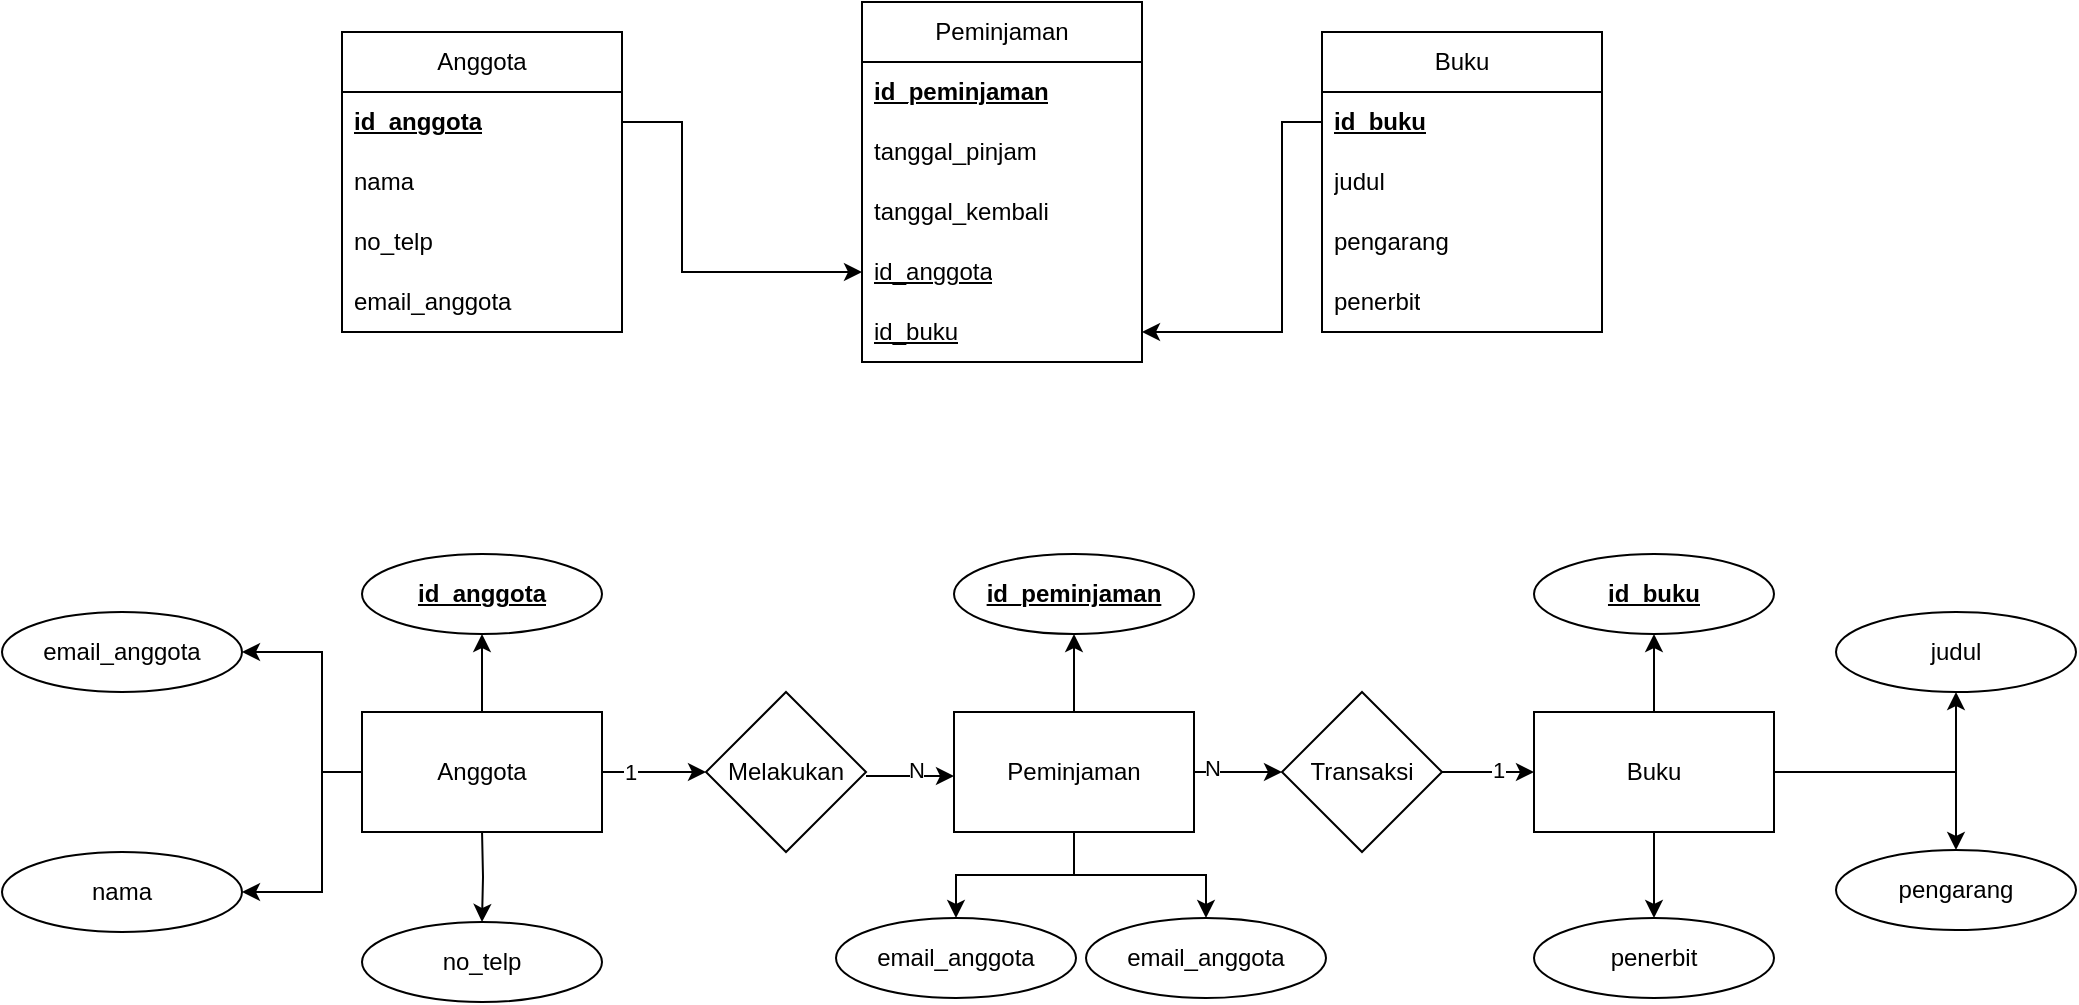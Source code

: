 <mxfile version="28.2.7">
  <diagram name="Page-1" id="QbKczEGgD0qj6rreZNLG">
    <mxGraphModel dx="2240" dy="846" grid="1" gridSize="10" guides="1" tooltips="1" connect="1" arrows="1" fold="1" page="1" pageScale="1" pageWidth="1100" pageHeight="850" math="0" shadow="0">
      <root>
        <mxCell id="0" />
        <mxCell id="1" parent="0" />
        <mxCell id="1R9RX3AhEyXm8f2iCuX_-34" value="" style="edgeStyle=orthogonalEdgeStyle;rounded=0;orthogonalLoop=1;jettySize=auto;html=1;entryX=0;entryY=0.5;entryDx=0;entryDy=0;exitX=1;exitY=0.5;exitDx=0;exitDy=0;" parent="1" source="1R9RX3AhEyXm8f2iCuX_-3" target="1R9RX3AhEyXm8f2iCuX_-28" edge="1">
          <mxGeometry relative="1" as="geometry">
            <mxPoint x="270" y="250" as="sourcePoint" />
            <mxPoint x="370" y="295" as="targetPoint" />
            <Array as="points">
              <mxPoint x="280" y="185" />
              <mxPoint x="280" y="260" />
            </Array>
          </mxGeometry>
        </mxCell>
        <mxCell id="1R9RX3AhEyXm8f2iCuX_-2" value="Anggota" style="swimlane;fontStyle=0;childLayout=stackLayout;horizontal=1;startSize=30;horizontalStack=0;resizeParent=1;resizeParentMax=0;resizeLast=0;collapsible=1;marginBottom=0;whiteSpace=wrap;html=1;" parent="1" vertex="1">
          <mxGeometry x="110" y="140" width="140" height="150" as="geometry" />
        </mxCell>
        <mxCell id="1R9RX3AhEyXm8f2iCuX_-3" value="&lt;u&gt;&lt;b&gt;id_anggota&lt;/b&gt;&lt;/u&gt;" style="text;strokeColor=none;fillColor=none;align=left;verticalAlign=middle;spacingLeft=4;spacingRight=4;overflow=hidden;points=[[0,0.5],[1,0.5]];portConstraint=eastwest;rotatable=0;whiteSpace=wrap;html=1;" parent="1R9RX3AhEyXm8f2iCuX_-2" vertex="1">
          <mxGeometry y="30" width="140" height="30" as="geometry" />
        </mxCell>
        <mxCell id="1R9RX3AhEyXm8f2iCuX_-4" value="nama" style="text;strokeColor=none;fillColor=none;align=left;verticalAlign=middle;spacingLeft=4;spacingRight=4;overflow=hidden;points=[[0,0.5],[1,0.5]];portConstraint=eastwest;rotatable=0;whiteSpace=wrap;html=1;" parent="1R9RX3AhEyXm8f2iCuX_-2" vertex="1">
          <mxGeometry y="60" width="140" height="30" as="geometry" />
        </mxCell>
        <mxCell id="1R9RX3AhEyXm8f2iCuX_-5" value="no_telp" style="text;strokeColor=none;fillColor=none;align=left;verticalAlign=middle;spacingLeft=4;spacingRight=4;overflow=hidden;points=[[0,0.5],[1,0.5]];portConstraint=eastwest;rotatable=0;whiteSpace=wrap;html=1;" parent="1R9RX3AhEyXm8f2iCuX_-2" vertex="1">
          <mxGeometry y="90" width="140" height="30" as="geometry" />
        </mxCell>
        <mxCell id="1R9RX3AhEyXm8f2iCuX_-22" value="email_anggota" style="text;strokeColor=none;fillColor=none;align=left;verticalAlign=middle;spacingLeft=4;spacingRight=4;overflow=hidden;points=[[0,0.5],[1,0.5]];portConstraint=eastwest;rotatable=0;whiteSpace=wrap;html=1;" parent="1R9RX3AhEyXm8f2iCuX_-2" vertex="1">
          <mxGeometry y="120" width="140" height="30" as="geometry" />
        </mxCell>
        <mxCell id="1R9RX3AhEyXm8f2iCuX_-13" value="Buku" style="swimlane;fontStyle=0;childLayout=stackLayout;horizontal=1;startSize=30;horizontalStack=0;resizeParent=1;resizeParentMax=0;resizeLast=0;collapsible=1;marginBottom=0;whiteSpace=wrap;html=1;" parent="1" vertex="1">
          <mxGeometry x="600" y="140" width="140" height="150" as="geometry" />
        </mxCell>
        <mxCell id="1R9RX3AhEyXm8f2iCuX_-14" value="&lt;u&gt;&lt;b&gt;id_buku&lt;/b&gt;&lt;/u&gt;" style="text;strokeColor=none;fillColor=none;align=left;verticalAlign=middle;spacingLeft=4;spacingRight=4;overflow=hidden;points=[[0,0.5],[1,0.5]];portConstraint=eastwest;rotatable=0;whiteSpace=wrap;html=1;" parent="1R9RX3AhEyXm8f2iCuX_-13" vertex="1">
          <mxGeometry y="30" width="140" height="30" as="geometry" />
        </mxCell>
        <mxCell id="1R9RX3AhEyXm8f2iCuX_-15" value="judul" style="text;strokeColor=none;fillColor=none;align=left;verticalAlign=middle;spacingLeft=4;spacingRight=4;overflow=hidden;points=[[0,0.5],[1,0.5]];portConstraint=eastwest;rotatable=0;whiteSpace=wrap;html=1;" parent="1R9RX3AhEyXm8f2iCuX_-13" vertex="1">
          <mxGeometry y="60" width="140" height="30" as="geometry" />
        </mxCell>
        <mxCell id="1R9RX3AhEyXm8f2iCuX_-16" value="pengarang" style="text;strokeColor=none;fillColor=none;align=left;verticalAlign=middle;spacingLeft=4;spacingRight=4;overflow=hidden;points=[[0,0.5],[1,0.5]];portConstraint=eastwest;rotatable=0;whiteSpace=wrap;html=1;" parent="1R9RX3AhEyXm8f2iCuX_-13" vertex="1">
          <mxGeometry y="90" width="140" height="30" as="geometry" />
        </mxCell>
        <mxCell id="1R9RX3AhEyXm8f2iCuX_-23" value="penerbit" style="text;strokeColor=none;fillColor=none;align=left;verticalAlign=middle;spacingLeft=4;spacingRight=4;overflow=hidden;points=[[0,0.5],[1,0.5]];portConstraint=eastwest;rotatable=0;whiteSpace=wrap;html=1;" parent="1R9RX3AhEyXm8f2iCuX_-13" vertex="1">
          <mxGeometry y="120" width="140" height="30" as="geometry" />
        </mxCell>
        <mxCell id="1R9RX3AhEyXm8f2iCuX_-24" value="Peminjaman" style="swimlane;fontStyle=0;childLayout=stackLayout;horizontal=1;startSize=30;horizontalStack=0;resizeParent=1;resizeParentMax=0;resizeLast=0;collapsible=1;marginBottom=0;whiteSpace=wrap;html=1;" parent="1" vertex="1">
          <mxGeometry x="370" y="125" width="140" height="180" as="geometry" />
        </mxCell>
        <mxCell id="1R9RX3AhEyXm8f2iCuX_-25" value="&lt;u&gt;&lt;b&gt;id_peminjaman&lt;/b&gt;&lt;/u&gt;" style="text;strokeColor=none;fillColor=none;align=left;verticalAlign=middle;spacingLeft=4;spacingRight=4;overflow=hidden;points=[[0,0.5],[1,0.5]];portConstraint=eastwest;rotatable=0;whiteSpace=wrap;html=1;" parent="1R9RX3AhEyXm8f2iCuX_-24" vertex="1">
          <mxGeometry y="30" width="140" height="30" as="geometry" />
        </mxCell>
        <mxCell id="1R9RX3AhEyXm8f2iCuX_-26" value="tanggal_pinjam" style="text;strokeColor=none;fillColor=none;align=left;verticalAlign=middle;spacingLeft=4;spacingRight=4;overflow=hidden;points=[[0,0.5],[1,0.5]];portConstraint=eastwest;rotatable=0;whiteSpace=wrap;html=1;" parent="1R9RX3AhEyXm8f2iCuX_-24" vertex="1">
          <mxGeometry y="60" width="140" height="30" as="geometry" />
        </mxCell>
        <mxCell id="1R9RX3AhEyXm8f2iCuX_-27" value="tanggal_kembali" style="text;strokeColor=none;fillColor=none;align=left;verticalAlign=middle;spacingLeft=4;spacingRight=4;overflow=hidden;points=[[0,0.5],[1,0.5]];portConstraint=eastwest;rotatable=0;whiteSpace=wrap;html=1;" parent="1R9RX3AhEyXm8f2iCuX_-24" vertex="1">
          <mxGeometry y="90" width="140" height="30" as="geometry" />
        </mxCell>
        <mxCell id="1R9RX3AhEyXm8f2iCuX_-28" value="&lt;u&gt;id_anggota&lt;/u&gt;" style="text;strokeColor=none;fillColor=none;align=left;verticalAlign=middle;spacingLeft=4;spacingRight=4;overflow=hidden;points=[[0,0.5],[1,0.5]];portConstraint=eastwest;rotatable=0;whiteSpace=wrap;html=1;" parent="1R9RX3AhEyXm8f2iCuX_-24" vertex="1">
          <mxGeometry y="120" width="140" height="30" as="geometry" />
        </mxCell>
        <mxCell id="1R9RX3AhEyXm8f2iCuX_-30" value="&lt;u&gt;id_buku&lt;/u&gt;" style="text;strokeColor=none;fillColor=none;align=left;verticalAlign=middle;spacingLeft=4;spacingRight=4;overflow=hidden;points=[[0,0.5],[1,0.5]];portConstraint=eastwest;rotatable=0;whiteSpace=wrap;html=1;" parent="1R9RX3AhEyXm8f2iCuX_-24" vertex="1">
          <mxGeometry y="150" width="140" height="30" as="geometry" />
        </mxCell>
        <mxCell id="1R9RX3AhEyXm8f2iCuX_-36" value="" style="edgeStyle=orthogonalEdgeStyle;rounded=0;orthogonalLoop=1;jettySize=auto;html=1;entryX=1;entryY=0.5;entryDx=0;entryDy=0;exitX=0;exitY=0.5;exitDx=0;exitDy=0;" parent="1" source="1R9RX3AhEyXm8f2iCuX_-14" target="1R9RX3AhEyXm8f2iCuX_-30" edge="1">
          <mxGeometry relative="1" as="geometry">
            <Array as="points">
              <mxPoint x="580" y="185" />
              <mxPoint x="580" y="290" />
            </Array>
          </mxGeometry>
        </mxCell>
        <mxCell id="1R9RX3AhEyXm8f2iCuX_-49" style="edgeStyle=orthogonalEdgeStyle;rounded=0;orthogonalLoop=1;jettySize=auto;html=1;entryX=1;entryY=0.5;entryDx=0;entryDy=0;" parent="1" source="1R9RX3AhEyXm8f2iCuX_-40" target="1R9RX3AhEyXm8f2iCuX_-43" edge="1">
          <mxGeometry relative="1" as="geometry">
            <Array as="points">
              <mxPoint x="100" y="510" />
              <mxPoint x="100" y="450" />
            </Array>
          </mxGeometry>
        </mxCell>
        <mxCell id="1R9RX3AhEyXm8f2iCuX_-50" style="edgeStyle=orthogonalEdgeStyle;rounded=0;orthogonalLoop=1;jettySize=auto;html=1;entryX=1;entryY=0.5;entryDx=0;entryDy=0;exitX=0;exitY=0.5;exitDx=0;exitDy=0;" parent="1" source="1R9RX3AhEyXm8f2iCuX_-40" target="1R9RX3AhEyXm8f2iCuX_-46" edge="1">
          <mxGeometry relative="1" as="geometry">
            <Array as="points">
              <mxPoint x="100" y="510" />
              <mxPoint x="100" y="570" />
            </Array>
          </mxGeometry>
        </mxCell>
        <mxCell id="1R9RX3AhEyXm8f2iCuX_-52" style="edgeStyle=orthogonalEdgeStyle;rounded=0;orthogonalLoop=1;jettySize=auto;html=1;entryX=0.5;entryY=0;entryDx=0;entryDy=0;exitX=0.5;exitY=1;exitDx=0;exitDy=0;" parent="1" target="1R9RX3AhEyXm8f2iCuX_-47" edge="1">
          <mxGeometry relative="1" as="geometry">
            <mxPoint x="180" y="539" as="sourcePoint" />
            <mxPoint x="180" y="598" as="targetPoint" />
            <Array as="points" />
          </mxGeometry>
        </mxCell>
        <mxCell id="1R9RX3AhEyXm8f2iCuX_-53" style="edgeStyle=orthogonalEdgeStyle;rounded=0;orthogonalLoop=1;jettySize=auto;html=1;entryX=0.5;entryY=1;entryDx=0;entryDy=0;" parent="1" source="1R9RX3AhEyXm8f2iCuX_-40" target="1R9RX3AhEyXm8f2iCuX_-48" edge="1">
          <mxGeometry relative="1" as="geometry">
            <Array as="points">
              <mxPoint x="180" y="510" />
              <mxPoint x="180" y="430" />
            </Array>
          </mxGeometry>
        </mxCell>
        <mxCell id="1R9RX3AhEyXm8f2iCuX_-56" value="" style="edgeStyle=orthogonalEdgeStyle;rounded=0;orthogonalLoop=1;jettySize=auto;html=1;" parent="1" source="1R9RX3AhEyXm8f2iCuX_-40" target="1R9RX3AhEyXm8f2iCuX_-55" edge="1">
          <mxGeometry relative="1" as="geometry" />
        </mxCell>
        <mxCell id="1R9RX3AhEyXm8f2iCuX_-58" value="1" style="edgeLabel;html=1;align=center;verticalAlign=middle;resizable=0;points=[];" parent="1R9RX3AhEyXm8f2iCuX_-56" vertex="1" connectable="0">
          <mxGeometry x="-0.462" relative="1" as="geometry">
            <mxPoint as="offset" />
          </mxGeometry>
        </mxCell>
        <mxCell id="1R9RX3AhEyXm8f2iCuX_-40" value="Anggota" style="rounded=0;whiteSpace=wrap;html=1;" parent="1" vertex="1">
          <mxGeometry x="120" y="480" width="120" height="60" as="geometry" />
        </mxCell>
        <mxCell id="1R9RX3AhEyXm8f2iCuX_-63" value="" style="edgeStyle=orthogonalEdgeStyle;rounded=0;orthogonalLoop=1;jettySize=auto;html=1;" parent="1" source="1R9RX3AhEyXm8f2iCuX_-41" target="1R9RX3AhEyXm8f2iCuX_-54" edge="1">
          <mxGeometry relative="1" as="geometry" />
        </mxCell>
        <mxCell id="1R9RX3AhEyXm8f2iCuX_-64" value="" style="edgeStyle=orthogonalEdgeStyle;rounded=0;orthogonalLoop=1;jettySize=auto;html=1;" parent="1" source="1R9RX3AhEyXm8f2iCuX_-41" target="1R9RX3AhEyXm8f2iCuX_-62" edge="1">
          <mxGeometry relative="1" as="geometry" />
        </mxCell>
        <mxCell id="1R9RX3AhEyXm8f2iCuX_-65" style="edgeStyle=orthogonalEdgeStyle;rounded=0;orthogonalLoop=1;jettySize=auto;html=1;entryX=0.5;entryY=0;entryDx=0;entryDy=0;" parent="1" source="1R9RX3AhEyXm8f2iCuX_-41" target="1R9RX3AhEyXm8f2iCuX_-61" edge="1">
          <mxGeometry relative="1" as="geometry" />
        </mxCell>
        <mxCell id="1R9RX3AhEyXm8f2iCuX_-67" value="" style="edgeStyle=orthogonalEdgeStyle;rounded=0;orthogonalLoop=1;jettySize=auto;html=1;" parent="1" source="1R9RX3AhEyXm8f2iCuX_-41" target="1R9RX3AhEyXm8f2iCuX_-66" edge="1">
          <mxGeometry relative="1" as="geometry" />
        </mxCell>
        <mxCell id="1R9RX3AhEyXm8f2iCuX_-68" value="N" style="edgeLabel;html=1;align=center;verticalAlign=middle;resizable=0;points=[];" parent="1R9RX3AhEyXm8f2iCuX_-67" vertex="1" connectable="0">
          <mxGeometry x="-0.586" y="2" relative="1" as="geometry">
            <mxPoint as="offset" />
          </mxGeometry>
        </mxCell>
        <mxCell id="1R9RX3AhEyXm8f2iCuX_-41" value="Peminjaman" style="rounded=0;whiteSpace=wrap;html=1;" parent="1" vertex="1">
          <mxGeometry x="416" y="480" width="120" height="60" as="geometry" />
        </mxCell>
        <mxCell id="1R9RX3AhEyXm8f2iCuX_-75" value="" style="edgeStyle=orthogonalEdgeStyle;rounded=0;orthogonalLoop=1;jettySize=auto;html=1;" parent="1" source="1R9RX3AhEyXm8f2iCuX_-42" target="1R9RX3AhEyXm8f2iCuX_-73" edge="1">
          <mxGeometry relative="1" as="geometry" />
        </mxCell>
        <mxCell id="1R9RX3AhEyXm8f2iCuX_-76" value="" style="edgeStyle=orthogonalEdgeStyle;rounded=0;orthogonalLoop=1;jettySize=auto;html=1;" parent="1" source="1R9RX3AhEyXm8f2iCuX_-42" target="1R9RX3AhEyXm8f2iCuX_-74" edge="1">
          <mxGeometry relative="1" as="geometry" />
        </mxCell>
        <mxCell id="1R9RX3AhEyXm8f2iCuX_-77" value="" style="edgeStyle=orthogonalEdgeStyle;rounded=0;orthogonalLoop=1;jettySize=auto;html=1;entryX=0.5;entryY=0;entryDx=0;entryDy=0;" parent="1" source="1R9RX3AhEyXm8f2iCuX_-42" target="1R9RX3AhEyXm8f2iCuX_-72" edge="1">
          <mxGeometry relative="1" as="geometry" />
        </mxCell>
        <mxCell id="1R9RX3AhEyXm8f2iCuX_-79" style="edgeStyle=orthogonalEdgeStyle;rounded=0;orthogonalLoop=1;jettySize=auto;html=1;exitX=1;exitY=0.5;exitDx=0;exitDy=0;entryX=0.5;entryY=1;entryDx=0;entryDy=0;" parent="1" source="1R9RX3AhEyXm8f2iCuX_-42" target="1R9RX3AhEyXm8f2iCuX_-71" edge="1">
          <mxGeometry relative="1" as="geometry" />
        </mxCell>
        <mxCell id="1R9RX3AhEyXm8f2iCuX_-42" value="Buku" style="rounded=0;whiteSpace=wrap;html=1;" parent="1" vertex="1">
          <mxGeometry x="706" y="480" width="120" height="60" as="geometry" />
        </mxCell>
        <mxCell id="1R9RX3AhEyXm8f2iCuX_-43" value="email_anggota" style="ellipse;whiteSpace=wrap;html=1;" parent="1" vertex="1">
          <mxGeometry x="-60" y="430" width="120" height="40" as="geometry" />
        </mxCell>
        <mxCell id="1R9RX3AhEyXm8f2iCuX_-46" value="nama" style="ellipse;whiteSpace=wrap;html=1;" parent="1" vertex="1">
          <mxGeometry x="-60" y="550" width="120" height="40" as="geometry" />
        </mxCell>
        <mxCell id="1R9RX3AhEyXm8f2iCuX_-47" value="no_telp" style="ellipse;whiteSpace=wrap;html=1;" parent="1" vertex="1">
          <mxGeometry x="120" y="585" width="120" height="40" as="geometry" />
        </mxCell>
        <mxCell id="1R9RX3AhEyXm8f2iCuX_-48" value="&lt;b&gt;&lt;u&gt;id_anggota&lt;/u&gt;&lt;/b&gt;" style="ellipse;whiteSpace=wrap;html=1;" parent="1" vertex="1">
          <mxGeometry x="120" y="401" width="120" height="40" as="geometry" />
        </mxCell>
        <mxCell id="1R9RX3AhEyXm8f2iCuX_-54" value="&lt;b&gt;&lt;u&gt;id_peminjaman&lt;/u&gt;&lt;/b&gt;" style="ellipse;whiteSpace=wrap;html=1;" parent="1" vertex="1">
          <mxGeometry x="416" y="401" width="120" height="40" as="geometry" />
        </mxCell>
        <mxCell id="1R9RX3AhEyXm8f2iCuX_-59" value="" style="edgeStyle=orthogonalEdgeStyle;rounded=0;orthogonalLoop=1;jettySize=auto;html=1;" parent="1" edge="1">
          <mxGeometry relative="1" as="geometry">
            <mxPoint x="372" y="512.0" as="sourcePoint" />
            <mxPoint x="416" y="512.0" as="targetPoint" />
          </mxGeometry>
        </mxCell>
        <mxCell id="1R9RX3AhEyXm8f2iCuX_-60" value="N" style="edgeLabel;html=1;align=center;verticalAlign=middle;resizable=0;points=[];" parent="1R9RX3AhEyXm8f2iCuX_-59" vertex="1" connectable="0">
          <mxGeometry x="-0.112" y="1" relative="1" as="geometry">
            <mxPoint x="5" y="-2" as="offset" />
          </mxGeometry>
        </mxCell>
        <mxCell id="1R9RX3AhEyXm8f2iCuX_-55" value="Melakukan" style="rhombus;whiteSpace=wrap;html=1;" parent="1" vertex="1">
          <mxGeometry x="292" y="470" width="80" height="80" as="geometry" />
        </mxCell>
        <mxCell id="1R9RX3AhEyXm8f2iCuX_-61" value="email_anggota" style="ellipse;whiteSpace=wrap;html=1;" parent="1" vertex="1">
          <mxGeometry x="482" y="583" width="120" height="40" as="geometry" />
        </mxCell>
        <mxCell id="1R9RX3AhEyXm8f2iCuX_-62" value="email_anggota" style="ellipse;whiteSpace=wrap;html=1;" parent="1" vertex="1">
          <mxGeometry x="357" y="583" width="120" height="40" as="geometry" />
        </mxCell>
        <mxCell id="1R9RX3AhEyXm8f2iCuX_-69" value="" style="edgeStyle=orthogonalEdgeStyle;rounded=0;orthogonalLoop=1;jettySize=auto;html=1;" parent="1" source="1R9RX3AhEyXm8f2iCuX_-66" target="1R9RX3AhEyXm8f2iCuX_-42" edge="1">
          <mxGeometry relative="1" as="geometry" />
        </mxCell>
        <mxCell id="1R9RX3AhEyXm8f2iCuX_-70" value="1" style="edgeLabel;html=1;align=center;verticalAlign=middle;resizable=0;points=[];" parent="1R9RX3AhEyXm8f2iCuX_-69" vertex="1" connectable="0">
          <mxGeometry x="0.369" y="1" relative="1" as="geometry">
            <mxPoint x="-4" as="offset" />
          </mxGeometry>
        </mxCell>
        <mxCell id="1R9RX3AhEyXm8f2iCuX_-66" value="Transaksi" style="rhombus;whiteSpace=wrap;html=1;" parent="1" vertex="1">
          <mxGeometry x="580" y="470" width="80" height="80" as="geometry" />
        </mxCell>
        <mxCell id="1R9RX3AhEyXm8f2iCuX_-71" value="judul" style="ellipse;whiteSpace=wrap;html=1;" parent="1" vertex="1">
          <mxGeometry x="857" y="430" width="120" height="40" as="geometry" />
        </mxCell>
        <mxCell id="1R9RX3AhEyXm8f2iCuX_-72" value="pengarang" style="ellipse;whiteSpace=wrap;html=1;" parent="1" vertex="1">
          <mxGeometry x="857" y="549" width="120" height="40" as="geometry" />
        </mxCell>
        <mxCell id="1R9RX3AhEyXm8f2iCuX_-73" value="&lt;b&gt;&lt;u&gt;id_buku&lt;/u&gt;&lt;/b&gt;" style="ellipse;whiteSpace=wrap;html=1;" parent="1" vertex="1">
          <mxGeometry x="706" y="401" width="120" height="40" as="geometry" />
        </mxCell>
        <mxCell id="1R9RX3AhEyXm8f2iCuX_-74" value="penerbit" style="ellipse;whiteSpace=wrap;html=1;" parent="1" vertex="1">
          <mxGeometry x="706" y="583" width="120" height="40" as="geometry" />
        </mxCell>
      </root>
    </mxGraphModel>
  </diagram>
</mxfile>
